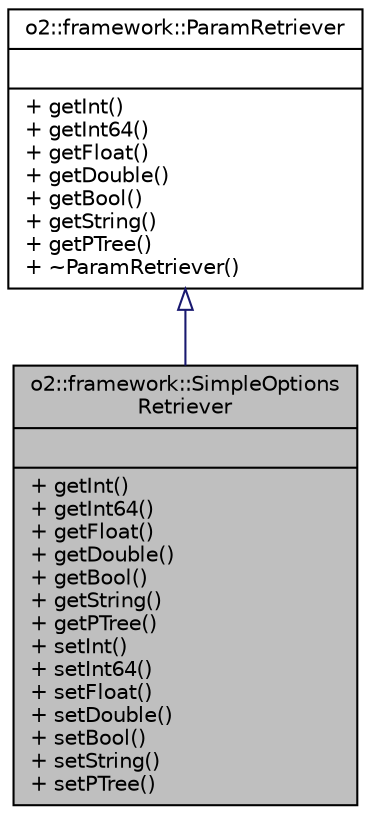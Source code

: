 digraph "o2::framework::SimpleOptionsRetriever"
{
 // INTERACTIVE_SVG=YES
  bgcolor="transparent";
  edge [fontname="Helvetica",fontsize="10",labelfontname="Helvetica",labelfontsize="10"];
  node [fontname="Helvetica",fontsize="10",shape=record];
  Node0 [label="{o2::framework::SimpleOptions\lRetriever\n||+ getInt()\l+ getInt64()\l+ getFloat()\l+ getDouble()\l+ getBool()\l+ getString()\l+ getPTree()\l+ setInt()\l+ setInt64()\l+ setFloat()\l+ setDouble()\l+ setBool()\l+ setString()\l+ setPTree()\l}",height=0.2,width=0.4,color="black", fillcolor="grey75", style="filled", fontcolor="black"];
  Node1 -> Node0 [dir="back",color="midnightblue",fontsize="10",style="solid",arrowtail="onormal",fontname="Helvetica"];
  Node1 [label="{o2::framework::ParamRetriever\n||+ getInt()\l+ getInt64()\l+ getFloat()\l+ getDouble()\l+ getBool()\l+ getString()\l+ getPTree()\l+ ~ParamRetriever()\l}",height=0.2,width=0.4,color="black",URL="$dc/dfd/classo2_1_1framework_1_1ParamRetriever.html"];
}
